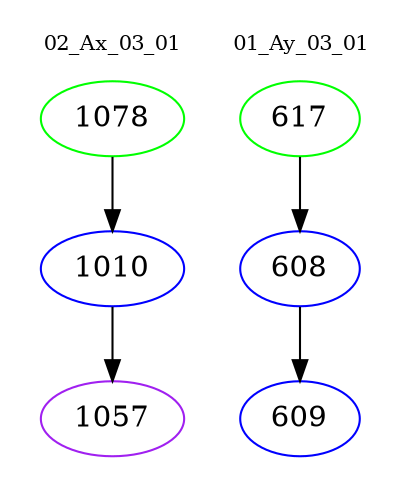 digraph{
subgraph cluster_0 {
color = white
label = "02_Ax_03_01";
fontsize=10;
T0_1078 [label="1078", color="green"]
T0_1078 -> T0_1010 [color="black"]
T0_1010 [label="1010", color="blue"]
T0_1010 -> T0_1057 [color="black"]
T0_1057 [label="1057", color="purple"]
}
subgraph cluster_1 {
color = white
label = "01_Ay_03_01";
fontsize=10;
T1_617 [label="617", color="green"]
T1_617 -> T1_608 [color="black"]
T1_608 [label="608", color="blue"]
T1_608 -> T1_609 [color="black"]
T1_609 [label="609", color="blue"]
}
}
